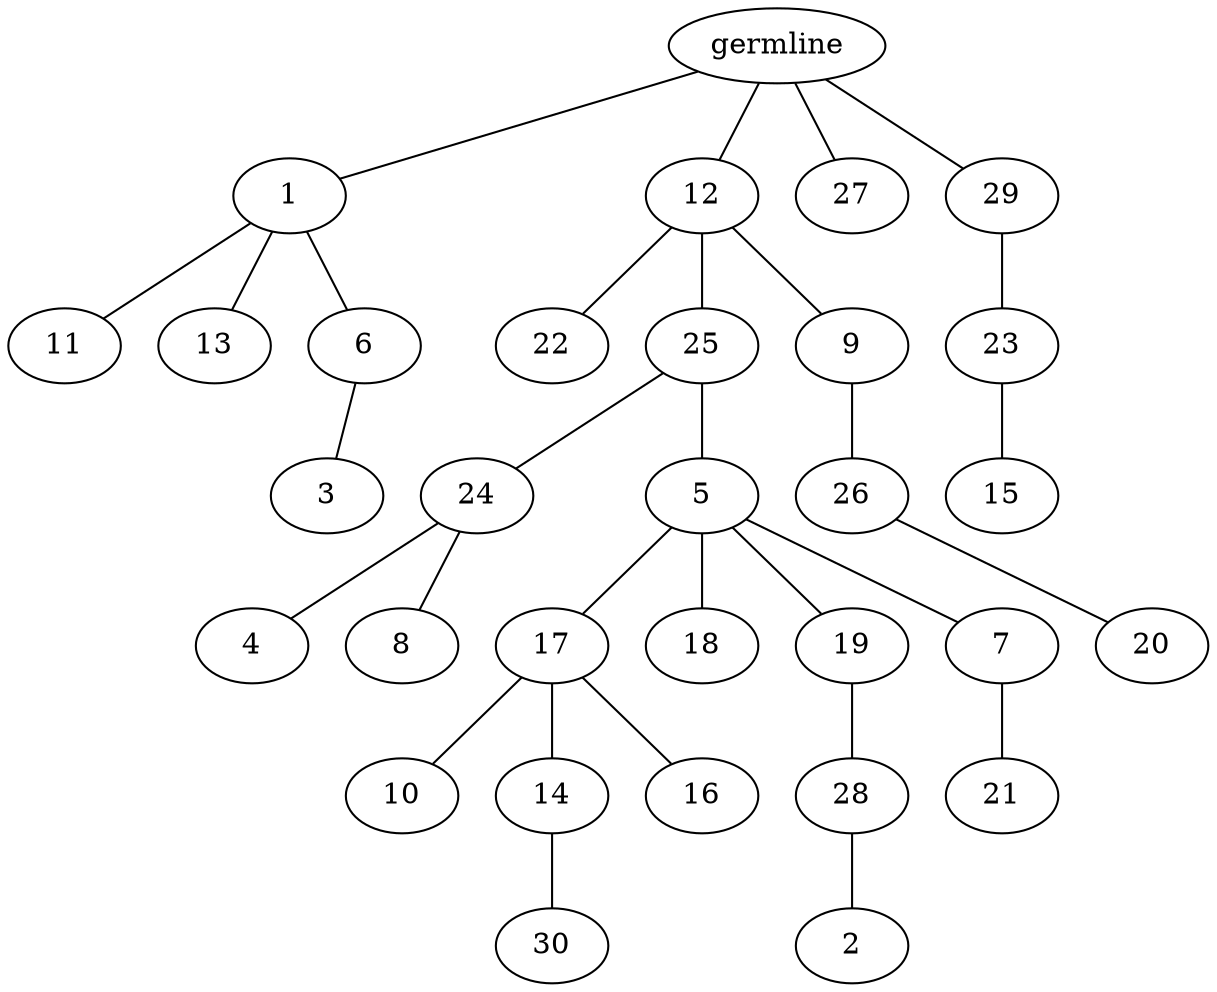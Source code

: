 graph tree {
    "140403117980400" [label="germline"];
    "140403118004592" [label="1"];
    "140403118005552" [label="11"];
    "140403118004928" [label="13"];
    "140403118005216" [label="6"];
    "140403118005936" [label="3"];
    "140403118006032" [label="12"];
    "140403118006176" [label="22"];
    "140403118006224" [label="25"];
    "140403117963248" [label="24"];
    "140403117963440" [label="4"];
    "140403117964112" [label="8"];
    "140403117962384" [label="5"];
    "140403117964544" [label="17"];
    "140403117964496" [label="10"];
    "140403117964736" [label="14"];
    "140403117962816" [label="30"];
    "140403117962096" [label="16"];
    "140403117961616" [label="18"];
    "140403117961472" [label="19"];
    "140403117962768" [label="28"];
    "140403117962480" [label="2"];
    "140403117963056" [label="7"];
    "140403117961568" [label="21"];
    "140403117962720" [label="9"];
    "140403104892096" [label="26"];
    "140403104894880" [label="20"];
    "140403118005888" [label="27"];
    "140403117961808" [label="29"];
    "140403117963968" [label="23"];
    "140403117964448" [label="15"];
    "140403117980400" -- "140403118004592";
    "140403117980400" -- "140403118006032";
    "140403117980400" -- "140403118005888";
    "140403117980400" -- "140403117961808";
    "140403118004592" -- "140403118005552";
    "140403118004592" -- "140403118004928";
    "140403118004592" -- "140403118005216";
    "140403118005216" -- "140403118005936";
    "140403118006032" -- "140403118006176";
    "140403118006032" -- "140403118006224";
    "140403118006032" -- "140403117962720";
    "140403118006224" -- "140403117963248";
    "140403118006224" -- "140403117962384";
    "140403117963248" -- "140403117963440";
    "140403117963248" -- "140403117964112";
    "140403117962384" -- "140403117964544";
    "140403117962384" -- "140403117961616";
    "140403117962384" -- "140403117961472";
    "140403117962384" -- "140403117963056";
    "140403117964544" -- "140403117964496";
    "140403117964544" -- "140403117964736";
    "140403117964544" -- "140403117962096";
    "140403117964736" -- "140403117962816";
    "140403117961472" -- "140403117962768";
    "140403117962768" -- "140403117962480";
    "140403117963056" -- "140403117961568";
    "140403117962720" -- "140403104892096";
    "140403104892096" -- "140403104894880";
    "140403117961808" -- "140403117963968";
    "140403117963968" -- "140403117964448";
}
